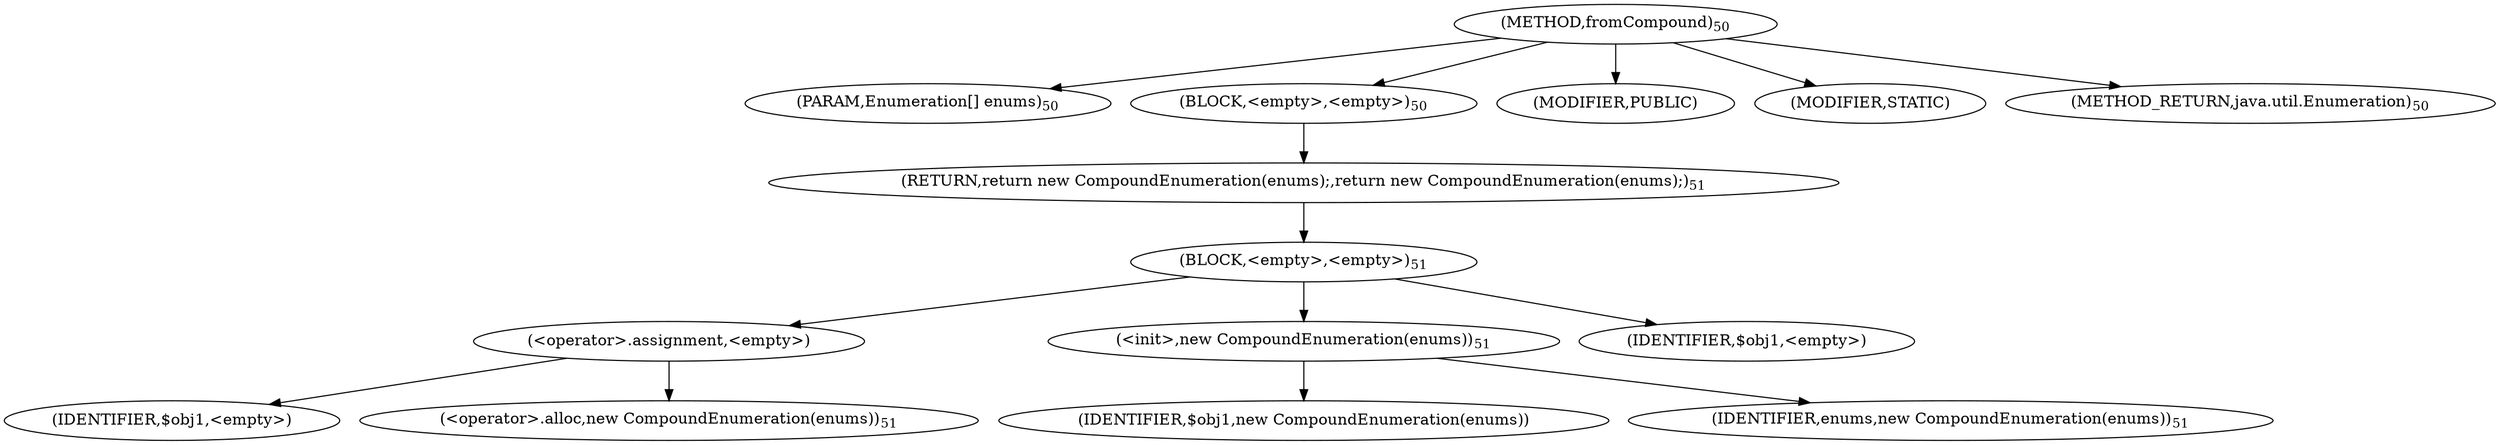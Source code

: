 digraph "fromCompound" {  
"79" [label = <(METHOD,fromCompound)<SUB>50</SUB>> ]
"80" [label = <(PARAM,Enumeration[] enums)<SUB>50</SUB>> ]
"81" [label = <(BLOCK,&lt;empty&gt;,&lt;empty&gt;)<SUB>50</SUB>> ]
"82" [label = <(RETURN,return new CompoundEnumeration(enums);,return new CompoundEnumeration(enums);)<SUB>51</SUB>> ]
"83" [label = <(BLOCK,&lt;empty&gt;,&lt;empty&gt;)<SUB>51</SUB>> ]
"84" [label = <(&lt;operator&gt;.assignment,&lt;empty&gt;)> ]
"85" [label = <(IDENTIFIER,$obj1,&lt;empty&gt;)> ]
"86" [label = <(&lt;operator&gt;.alloc,new CompoundEnumeration(enums))<SUB>51</SUB>> ]
"87" [label = <(&lt;init&gt;,new CompoundEnumeration(enums))<SUB>51</SUB>> ]
"88" [label = <(IDENTIFIER,$obj1,new CompoundEnumeration(enums))> ]
"89" [label = <(IDENTIFIER,enums,new CompoundEnumeration(enums))<SUB>51</SUB>> ]
"90" [label = <(IDENTIFIER,$obj1,&lt;empty&gt;)> ]
"91" [label = <(MODIFIER,PUBLIC)> ]
"92" [label = <(MODIFIER,STATIC)> ]
"93" [label = <(METHOD_RETURN,java.util.Enumeration)<SUB>50</SUB>> ]
  "79" -> "80" 
  "79" -> "81" 
  "79" -> "91" 
  "79" -> "92" 
  "79" -> "93" 
  "81" -> "82" 
  "82" -> "83" 
  "83" -> "84" 
  "83" -> "87" 
  "83" -> "90" 
  "84" -> "85" 
  "84" -> "86" 
  "87" -> "88" 
  "87" -> "89" 
}
